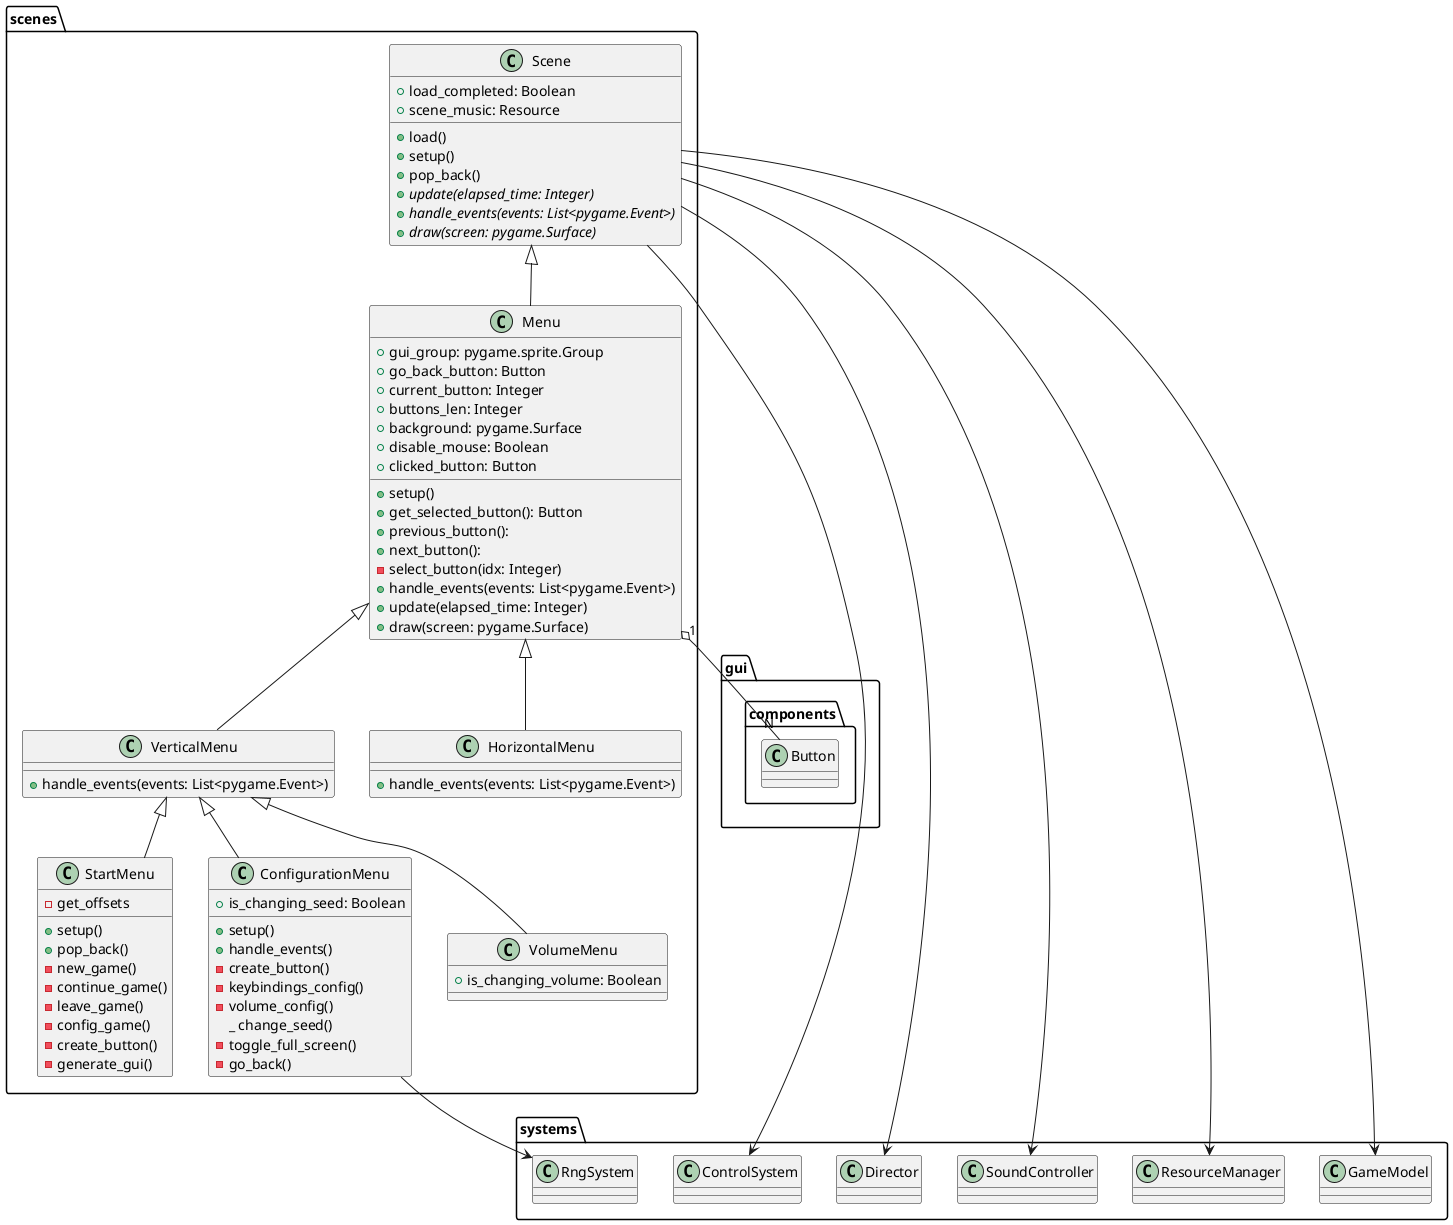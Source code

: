 @startuml menu_scenes_uml

class scenes.Scene {
	+ load_completed: Boolean
	+ scene_music: Resource

	+ load()
	+ setup()
	+ pop_back()
	{abstract} + update(elapsed_time: Integer)
	{abstract} + handle_events(events: List<pygame.Event>)
	{abstract} + draw(screen: pygame.Surface)
}

class scenes.Menu extends scenes.Scene {
	+ gui_group: pygame.sprite.Group
	+ go_back_button: Button
	+ current_button: Integer
	+ buttons_len: Integer
	+ background: pygame.Surface
	+ disable_mouse: Boolean
	+ clicked_button: Button

	+ setup()
	+ get_selected_button(): Button
	+ previous_button():
	+ next_button():
	- select_button(idx: Integer)
	+ handle_events(events: List<pygame.Event>)
	+ update(elapsed_time: Integer)
	+ draw(screen: pygame.Surface)
}

class scenes.VerticalMenu extends scenes.Menu {
	+ handle_events(events: List<pygame.Event>)
}

class scenes.HorizontalMenu extends scenes.Menu {
	+ handle_events(events: List<pygame.Event>)
}

class scenes.StartMenu extends scenes.VerticalMenu {
	+ setup()
	+ pop_back()
	- new_game()
	- continue_game()
	- leave_game()
	- config_game()
	- create_button()
	- get_offsets
	- generate_gui()
}

class scenes.ConfigurationMenu extends scenes.VerticalMenu {
	+ is_changing_seed: Boolean

	+ setup()
	+ handle_events()
	- create_button()
	- keybindings_config()
	- volume_config()
	_ change_seed()
	- toggle_full_screen()
	- go_back()
}

class scenes.VolumeMenu extends scenes.VerticalMenu {
	+ is_changing_volume: Boolean
}

scenes.Scene --> systems.ControlSystem
scenes.Scene --> systems.Director
scenes.Scene --> systems.SoundController
scenes.Scene --> systems.ResourceManager
scenes.Scene --> systems.GameModel

scenes.ConfigurationMenu --> systems.RngSystem

scenes.Menu "1" o-- "N" gui.components.Button

@enduml
